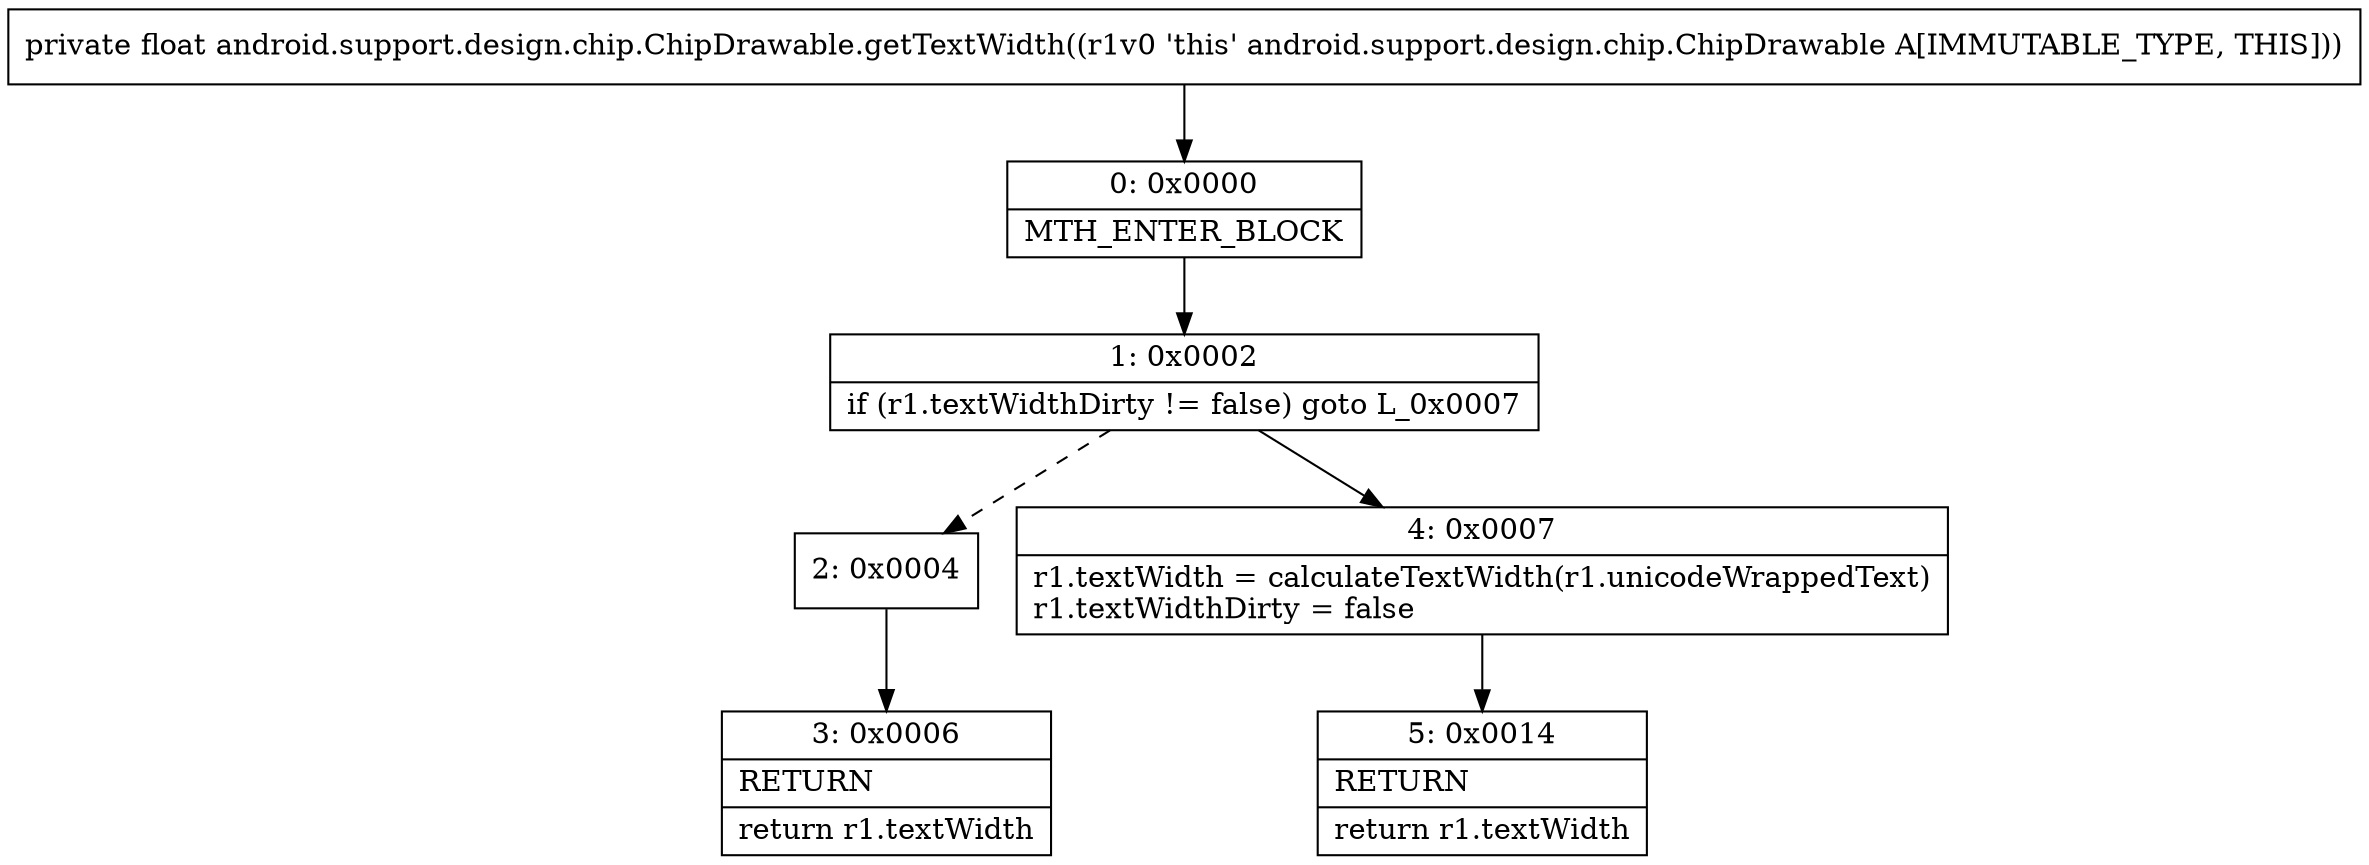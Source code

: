 digraph "CFG forandroid.support.design.chip.ChipDrawable.getTextWidth()F" {
Node_0 [shape=record,label="{0\:\ 0x0000|MTH_ENTER_BLOCK\l}"];
Node_1 [shape=record,label="{1\:\ 0x0002|if (r1.textWidthDirty != false) goto L_0x0007\l}"];
Node_2 [shape=record,label="{2\:\ 0x0004}"];
Node_3 [shape=record,label="{3\:\ 0x0006|RETURN\l|return r1.textWidth\l}"];
Node_4 [shape=record,label="{4\:\ 0x0007|r1.textWidth = calculateTextWidth(r1.unicodeWrappedText)\lr1.textWidthDirty = false\l}"];
Node_5 [shape=record,label="{5\:\ 0x0014|RETURN\l|return r1.textWidth\l}"];
MethodNode[shape=record,label="{private float android.support.design.chip.ChipDrawable.getTextWidth((r1v0 'this' android.support.design.chip.ChipDrawable A[IMMUTABLE_TYPE, THIS])) }"];
MethodNode -> Node_0;
Node_0 -> Node_1;
Node_1 -> Node_2[style=dashed];
Node_1 -> Node_4;
Node_2 -> Node_3;
Node_4 -> Node_5;
}

